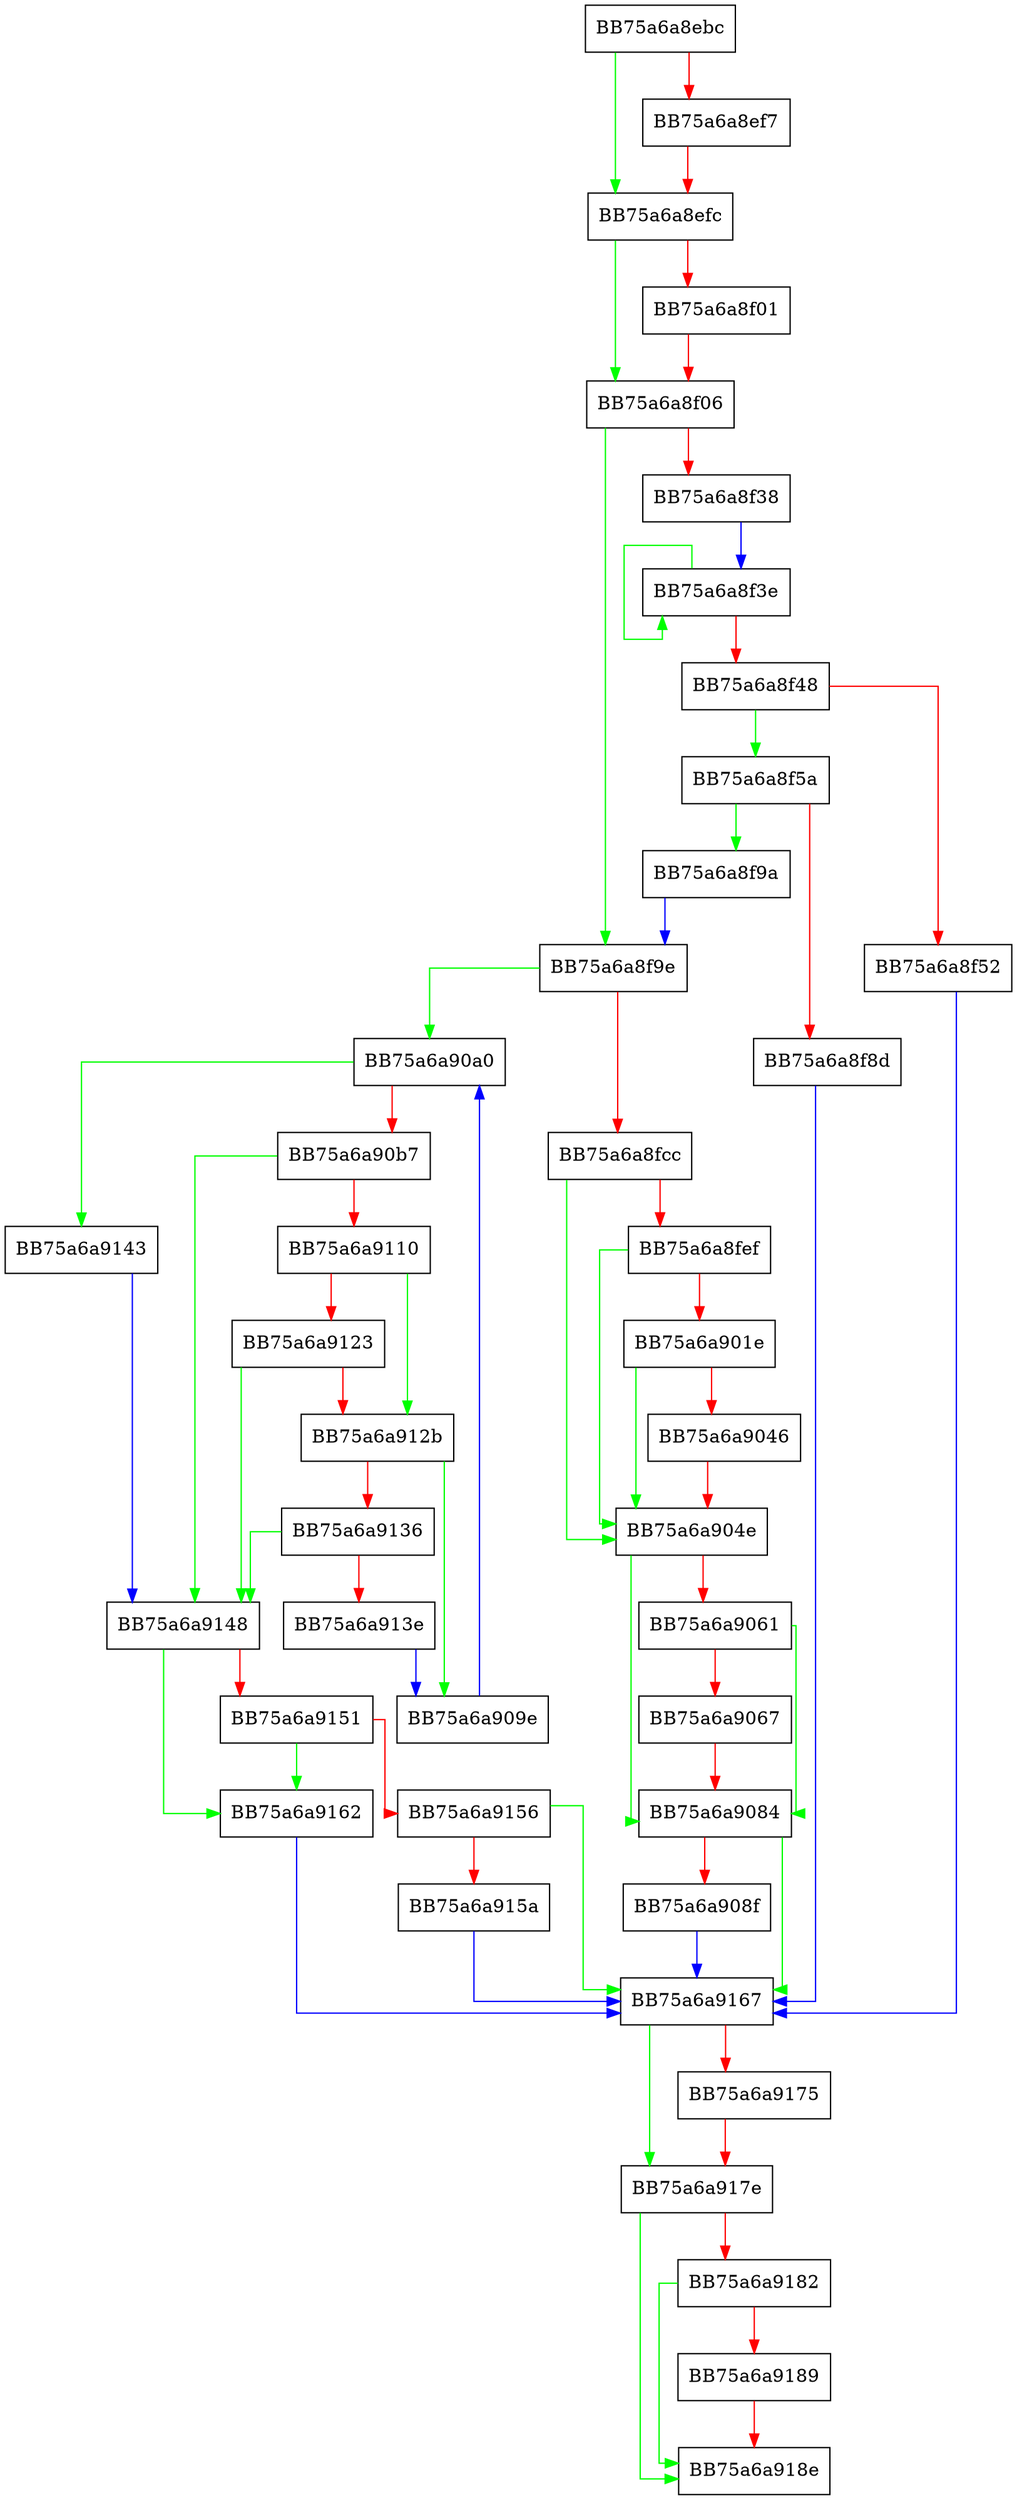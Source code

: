 digraph GetDirectoryEAsInfo {
  node [shape="box"];
  graph [splines=ortho];
  BB75a6a8ebc -> BB75a6a8efc [color="green"];
  BB75a6a8ebc -> BB75a6a8ef7 [color="red"];
  BB75a6a8ef7 -> BB75a6a8efc [color="red"];
  BB75a6a8efc -> BB75a6a8f06 [color="green"];
  BB75a6a8efc -> BB75a6a8f01 [color="red"];
  BB75a6a8f01 -> BB75a6a8f06 [color="red"];
  BB75a6a8f06 -> BB75a6a8f9e [color="green"];
  BB75a6a8f06 -> BB75a6a8f38 [color="red"];
  BB75a6a8f38 -> BB75a6a8f3e [color="blue"];
  BB75a6a8f3e -> BB75a6a8f3e [color="green"];
  BB75a6a8f3e -> BB75a6a8f48 [color="red"];
  BB75a6a8f48 -> BB75a6a8f5a [color="green"];
  BB75a6a8f48 -> BB75a6a8f52 [color="red"];
  BB75a6a8f52 -> BB75a6a9167 [color="blue"];
  BB75a6a8f5a -> BB75a6a8f9a [color="green"];
  BB75a6a8f5a -> BB75a6a8f8d [color="red"];
  BB75a6a8f8d -> BB75a6a9167 [color="blue"];
  BB75a6a8f9a -> BB75a6a8f9e [color="blue"];
  BB75a6a8f9e -> BB75a6a90a0 [color="green"];
  BB75a6a8f9e -> BB75a6a8fcc [color="red"];
  BB75a6a8fcc -> BB75a6a904e [color="green"];
  BB75a6a8fcc -> BB75a6a8fef [color="red"];
  BB75a6a8fef -> BB75a6a904e [color="green"];
  BB75a6a8fef -> BB75a6a901e [color="red"];
  BB75a6a901e -> BB75a6a904e [color="green"];
  BB75a6a901e -> BB75a6a9046 [color="red"];
  BB75a6a9046 -> BB75a6a904e [color="red"];
  BB75a6a904e -> BB75a6a9084 [color="green"];
  BB75a6a904e -> BB75a6a9061 [color="red"];
  BB75a6a9061 -> BB75a6a9084 [color="green"];
  BB75a6a9061 -> BB75a6a9067 [color="red"];
  BB75a6a9067 -> BB75a6a9084 [color="red"];
  BB75a6a9084 -> BB75a6a9167 [color="green"];
  BB75a6a9084 -> BB75a6a908f [color="red"];
  BB75a6a908f -> BB75a6a9167 [color="blue"];
  BB75a6a909e -> BB75a6a90a0 [color="blue"];
  BB75a6a90a0 -> BB75a6a9143 [color="green"];
  BB75a6a90a0 -> BB75a6a90b7 [color="red"];
  BB75a6a90b7 -> BB75a6a9148 [color="green"];
  BB75a6a90b7 -> BB75a6a9110 [color="red"];
  BB75a6a9110 -> BB75a6a912b [color="green"];
  BB75a6a9110 -> BB75a6a9123 [color="red"];
  BB75a6a9123 -> BB75a6a9148 [color="green"];
  BB75a6a9123 -> BB75a6a912b [color="red"];
  BB75a6a912b -> BB75a6a909e [color="green"];
  BB75a6a912b -> BB75a6a9136 [color="red"];
  BB75a6a9136 -> BB75a6a9148 [color="green"];
  BB75a6a9136 -> BB75a6a913e [color="red"];
  BB75a6a913e -> BB75a6a909e [color="blue"];
  BB75a6a9143 -> BB75a6a9148 [color="blue"];
  BB75a6a9148 -> BB75a6a9162 [color="green"];
  BB75a6a9148 -> BB75a6a9151 [color="red"];
  BB75a6a9151 -> BB75a6a9162 [color="green"];
  BB75a6a9151 -> BB75a6a9156 [color="red"];
  BB75a6a9156 -> BB75a6a9167 [color="green"];
  BB75a6a9156 -> BB75a6a915a [color="red"];
  BB75a6a915a -> BB75a6a9167 [color="blue"];
  BB75a6a9162 -> BB75a6a9167 [color="blue"];
  BB75a6a9167 -> BB75a6a917e [color="green"];
  BB75a6a9167 -> BB75a6a9175 [color="red"];
  BB75a6a9175 -> BB75a6a917e [color="red"];
  BB75a6a917e -> BB75a6a918e [color="green"];
  BB75a6a917e -> BB75a6a9182 [color="red"];
  BB75a6a9182 -> BB75a6a918e [color="green"];
  BB75a6a9182 -> BB75a6a9189 [color="red"];
  BB75a6a9189 -> BB75a6a918e [color="red"];
}